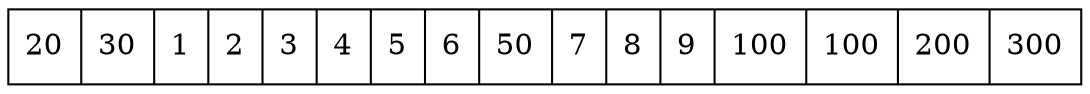 digraph G{ node [shape = record ];
 rankdir=LR;X[label="{ 20|30|1|2|3|4|5|6|50|7|8|9|100|100|200|300}"]}
